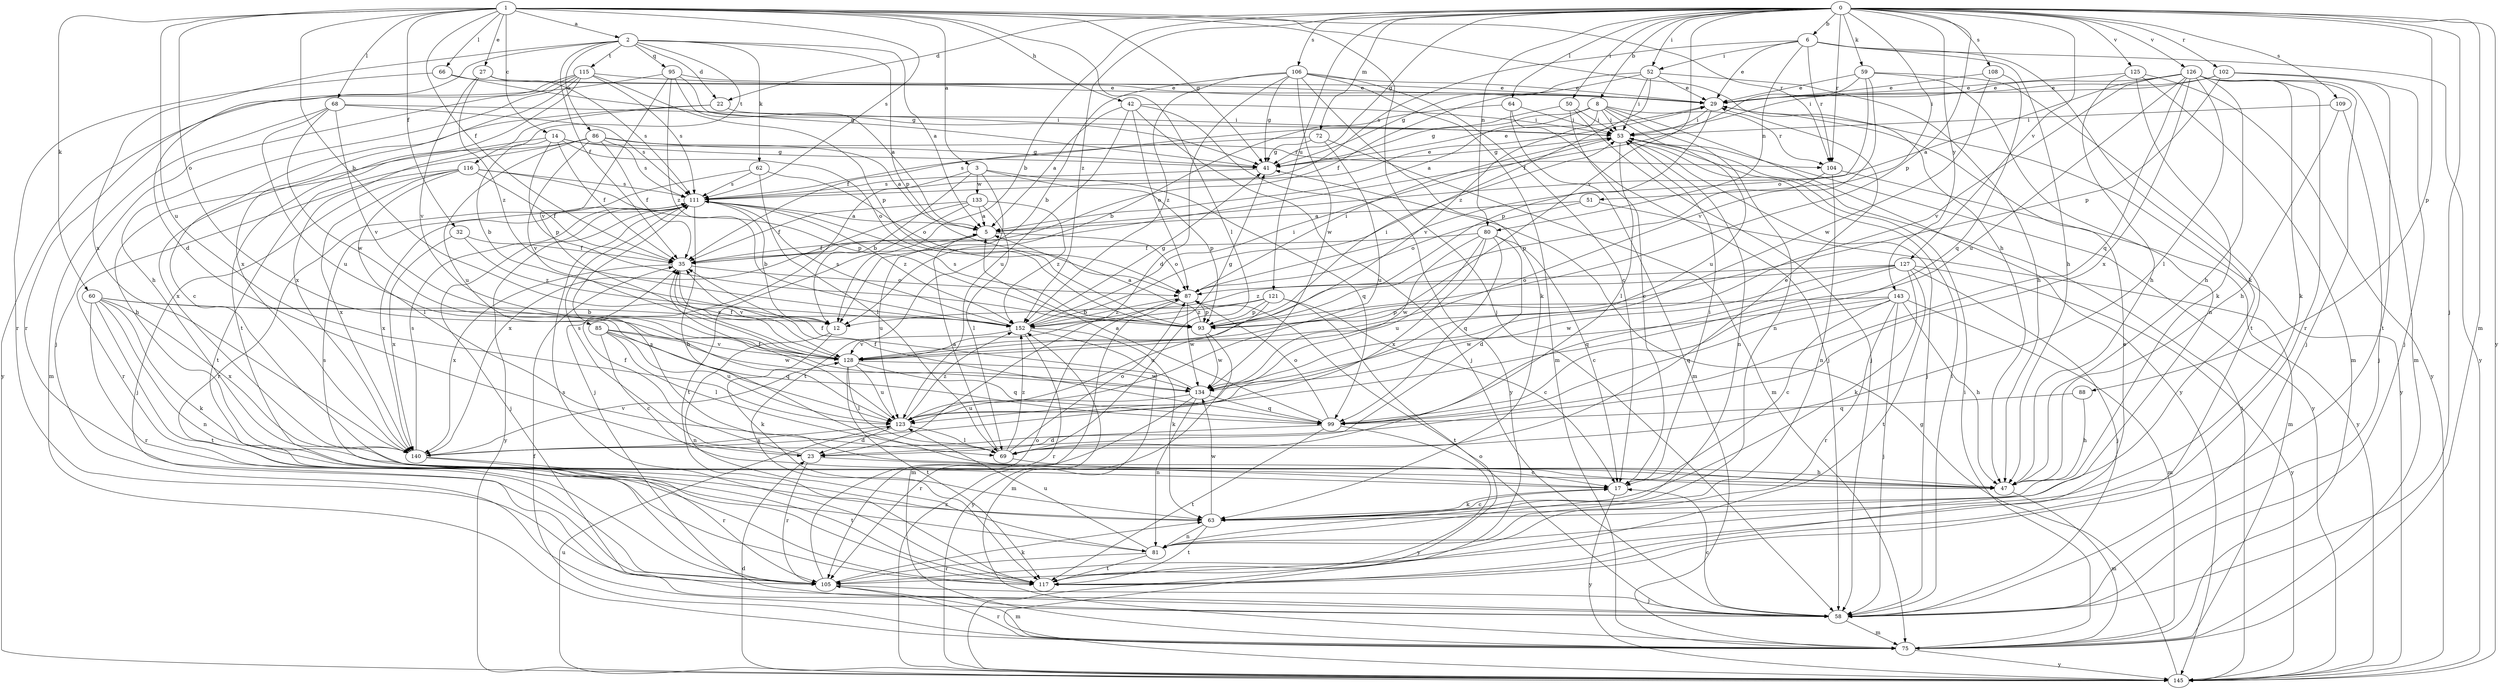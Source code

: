 strict digraph  {
0;
1;
2;
3;
5;
6;
8;
12;
14;
17;
22;
23;
27;
29;
32;
35;
41;
42;
47;
50;
51;
52;
53;
58;
59;
60;
62;
63;
64;
66;
68;
69;
72;
75;
80;
81;
85;
86;
87;
88;
93;
95;
99;
102;
104;
105;
106;
108;
109;
111;
115;
116;
117;
121;
123;
125;
126;
127;
128;
133;
134;
140;
143;
145;
152;
0 -> 6  [label=b];
0 -> 8  [label=b];
0 -> 12  [label=b];
0 -> 22  [label=d];
0 -> 41  [label=g];
0 -> 50  [label=i];
0 -> 51  [label=i];
0 -> 52  [label=i];
0 -> 58  [label=j];
0 -> 59  [label=k];
0 -> 64  [label=l];
0 -> 72  [label=m];
0 -> 75  [label=m];
0 -> 80  [label=n];
0 -> 88  [label=p];
0 -> 93  [label=p];
0 -> 102  [label=r];
0 -> 104  [label=r];
0 -> 106  [label=s];
0 -> 108  [label=s];
0 -> 109  [label=s];
0 -> 121  [label=u];
0 -> 125  [label=v];
0 -> 126  [label=v];
0 -> 127  [label=v];
0 -> 128  [label=v];
0 -> 143  [label=y];
0 -> 145  [label=y];
0 -> 152  [label=z];
1 -> 2  [label=a];
1 -> 3  [label=a];
1 -> 12  [label=b];
1 -> 14  [label=c];
1 -> 27  [label=e];
1 -> 32  [label=f];
1 -> 35  [label=f];
1 -> 41  [label=g];
1 -> 42  [label=h];
1 -> 47  [label=h];
1 -> 58  [label=j];
1 -> 60  [label=k];
1 -> 66  [label=l];
1 -> 68  [label=l];
1 -> 69  [label=l];
1 -> 85  [label=o];
1 -> 104  [label=r];
1 -> 111  [label=s];
1 -> 123  [label=u];
2 -> 5  [label=a];
2 -> 22  [label=d];
2 -> 23  [label=d];
2 -> 35  [label=f];
2 -> 62  [label=k];
2 -> 86  [label=o];
2 -> 93  [label=p];
2 -> 95  [label=q];
2 -> 115  [label=t];
2 -> 116  [label=t];
2 -> 140  [label=x];
3 -> 12  [label=b];
3 -> 58  [label=j];
3 -> 93  [label=p];
3 -> 99  [label=q];
3 -> 117  [label=t];
3 -> 133  [label=w];
5 -> 35  [label=f];
5 -> 87  [label=o];
5 -> 123  [label=u];
6 -> 29  [label=e];
6 -> 47  [label=h];
6 -> 52  [label=i];
6 -> 63  [label=k];
6 -> 80  [label=n];
6 -> 104  [label=r];
6 -> 111  [label=s];
6 -> 145  [label=y];
8 -> 5  [label=a];
8 -> 41  [label=g];
8 -> 53  [label=i];
8 -> 81  [label=n];
8 -> 104  [label=r];
8 -> 123  [label=u];
8 -> 128  [label=v];
8 -> 145  [label=y];
12 -> 63  [label=k];
12 -> 81  [label=n];
14 -> 12  [label=b];
14 -> 35  [label=f];
14 -> 41  [label=g];
14 -> 87  [label=o];
14 -> 93  [label=p];
14 -> 104  [label=r];
14 -> 140  [label=x];
17 -> 53  [label=i];
17 -> 63  [label=k];
17 -> 145  [label=y];
22 -> 17  [label=c];
22 -> 53  [label=i];
22 -> 140  [label=x];
23 -> 17  [label=c];
23 -> 35  [label=f];
23 -> 105  [label=r];
23 -> 111  [label=s];
27 -> 29  [label=e];
27 -> 111  [label=s];
27 -> 128  [label=v];
27 -> 152  [label=z];
29 -> 53  [label=i];
29 -> 93  [label=p];
29 -> 145  [label=y];
32 -> 35  [label=f];
32 -> 140  [label=x];
32 -> 152  [label=z];
35 -> 87  [label=o];
35 -> 128  [label=v];
35 -> 140  [label=x];
41 -> 29  [label=e];
41 -> 111  [label=s];
42 -> 5  [label=a];
42 -> 53  [label=i];
42 -> 58  [label=j];
42 -> 87  [label=o];
42 -> 123  [label=u];
42 -> 145  [label=y];
47 -> 75  [label=m];
47 -> 111  [label=s];
50 -> 17  [label=c];
50 -> 35  [label=f];
50 -> 53  [label=i];
50 -> 58  [label=j];
51 -> 5  [label=a];
51 -> 75  [label=m];
51 -> 87  [label=o];
52 -> 29  [label=e];
52 -> 35  [label=f];
52 -> 41  [label=g];
52 -> 47  [label=h];
52 -> 53  [label=i];
52 -> 152  [label=z];
53 -> 41  [label=g];
53 -> 58  [label=j];
53 -> 69  [label=l];
53 -> 81  [label=n];
53 -> 145  [label=y];
58 -> 17  [label=c];
58 -> 53  [label=i];
58 -> 75  [label=m];
58 -> 87  [label=o];
59 -> 29  [label=e];
59 -> 35  [label=f];
59 -> 81  [label=n];
59 -> 87  [label=o];
59 -> 117  [label=t];
59 -> 128  [label=v];
60 -> 12  [label=b];
60 -> 63  [label=k];
60 -> 81  [label=n];
60 -> 105  [label=r];
60 -> 117  [label=t];
60 -> 140  [label=x];
60 -> 152  [label=z];
62 -> 69  [label=l];
62 -> 87  [label=o];
62 -> 105  [label=r];
62 -> 111  [label=s];
63 -> 17  [label=c];
63 -> 81  [label=n];
63 -> 111  [label=s];
63 -> 117  [label=t];
63 -> 134  [label=w];
64 -> 12  [label=b];
64 -> 53  [label=i];
64 -> 58  [label=j];
64 -> 75  [label=m];
66 -> 29  [label=e];
66 -> 41  [label=g];
66 -> 105  [label=r];
68 -> 53  [label=i];
68 -> 75  [label=m];
68 -> 111  [label=s];
68 -> 123  [label=u];
68 -> 128  [label=v];
68 -> 134  [label=w];
69 -> 5  [label=a];
69 -> 29  [label=e];
69 -> 47  [label=h];
69 -> 87  [label=o];
69 -> 152  [label=z];
72 -> 41  [label=g];
72 -> 75  [label=m];
72 -> 111  [label=s];
72 -> 123  [label=u];
75 -> 35  [label=f];
75 -> 53  [label=i];
75 -> 105  [label=r];
75 -> 145  [label=y];
80 -> 17  [label=c];
80 -> 23  [label=d];
80 -> 35  [label=f];
80 -> 99  [label=q];
80 -> 123  [label=u];
80 -> 134  [label=w];
80 -> 140  [label=x];
81 -> 105  [label=r];
81 -> 117  [label=t];
81 -> 123  [label=u];
85 -> 17  [label=c];
85 -> 69  [label=l];
85 -> 99  [label=q];
85 -> 123  [label=u];
85 -> 128  [label=v];
85 -> 134  [label=w];
86 -> 5  [label=a];
86 -> 35  [label=f];
86 -> 41  [label=g];
86 -> 47  [label=h];
86 -> 111  [label=s];
86 -> 117  [label=t];
86 -> 123  [label=u];
86 -> 128  [label=v];
87 -> 53  [label=i];
87 -> 75  [label=m];
87 -> 93  [label=p];
87 -> 134  [label=w];
87 -> 152  [label=z];
88 -> 47  [label=h];
88 -> 99  [label=q];
93 -> 5  [label=a];
93 -> 53  [label=i];
93 -> 111  [label=s];
93 -> 134  [label=w];
93 -> 145  [label=y];
95 -> 5  [label=a];
95 -> 29  [label=e];
95 -> 41  [label=g];
95 -> 128  [label=v];
95 -> 145  [label=y];
95 -> 152  [label=z];
99 -> 5  [label=a];
99 -> 23  [label=d];
99 -> 35  [label=f];
99 -> 87  [label=o];
99 -> 117  [label=t];
99 -> 145  [label=y];
102 -> 29  [label=e];
102 -> 53  [label=i];
102 -> 58  [label=j];
102 -> 93  [label=p];
102 -> 117  [label=t];
104 -> 81  [label=n];
104 -> 93  [label=p];
104 -> 145  [label=y];
105 -> 58  [label=j];
105 -> 63  [label=k];
105 -> 75  [label=m];
105 -> 87  [label=o];
106 -> 12  [label=b];
106 -> 17  [label=c];
106 -> 23  [label=d];
106 -> 29  [label=e];
106 -> 41  [label=g];
106 -> 63  [label=k];
106 -> 75  [label=m];
106 -> 134  [label=w];
106 -> 152  [label=z];
108 -> 29  [label=e];
108 -> 99  [label=q];
108 -> 134  [label=w];
109 -> 47  [label=h];
109 -> 53  [label=i];
109 -> 58  [label=j];
111 -> 5  [label=a];
111 -> 12  [label=b];
111 -> 29  [label=e];
111 -> 47  [label=h];
111 -> 58  [label=j];
111 -> 140  [label=x];
111 -> 145  [label=y];
111 -> 152  [label=z];
115 -> 29  [label=e];
115 -> 47  [label=h];
115 -> 58  [label=j];
115 -> 93  [label=p];
115 -> 105  [label=r];
115 -> 111  [label=s];
115 -> 117  [label=t];
115 -> 140  [label=x];
116 -> 35  [label=f];
116 -> 58  [label=j];
116 -> 69  [label=l];
116 -> 93  [label=p];
116 -> 105  [label=r];
116 -> 111  [label=s];
116 -> 140  [label=x];
117 -> 29  [label=e];
117 -> 111  [label=s];
121 -> 12  [label=b];
121 -> 17  [label=c];
121 -> 93  [label=p];
121 -> 117  [label=t];
121 -> 123  [label=u];
121 -> 152  [label=z];
123 -> 23  [label=d];
123 -> 35  [label=f];
123 -> 69  [label=l];
123 -> 140  [label=x];
123 -> 152  [label=z];
125 -> 29  [label=e];
125 -> 47  [label=h];
125 -> 63  [label=k];
125 -> 75  [label=m];
125 -> 145  [label=y];
126 -> 5  [label=a];
126 -> 29  [label=e];
126 -> 47  [label=h];
126 -> 58  [label=j];
126 -> 63  [label=k];
126 -> 69  [label=l];
126 -> 75  [label=m];
126 -> 99  [label=q];
126 -> 105  [label=r];
126 -> 123  [label=u];
126 -> 128  [label=v];
126 -> 140  [label=x];
127 -> 58  [label=j];
127 -> 63  [label=k];
127 -> 87  [label=o];
127 -> 99  [label=q];
127 -> 117  [label=t];
127 -> 134  [label=w];
127 -> 145  [label=y];
127 -> 152  [label=z];
128 -> 35  [label=f];
128 -> 41  [label=g];
128 -> 69  [label=l];
128 -> 99  [label=q];
128 -> 117  [label=t];
128 -> 123  [label=u];
128 -> 134  [label=w];
133 -> 5  [label=a];
133 -> 35  [label=f];
133 -> 69  [label=l];
133 -> 117  [label=t];
133 -> 140  [label=x];
133 -> 152  [label=z];
134 -> 35  [label=f];
134 -> 81  [label=n];
134 -> 99  [label=q];
134 -> 105  [label=r];
134 -> 123  [label=u];
140 -> 105  [label=r];
140 -> 111  [label=s];
140 -> 117  [label=t];
140 -> 128  [label=v];
143 -> 17  [label=c];
143 -> 47  [label=h];
143 -> 58  [label=j];
143 -> 75  [label=m];
143 -> 93  [label=p];
143 -> 99  [label=q];
143 -> 105  [label=r];
143 -> 134  [label=w];
145 -> 23  [label=d];
145 -> 41  [label=g];
145 -> 53  [label=i];
145 -> 123  [label=u];
145 -> 152  [label=z];
152 -> 41  [label=g];
152 -> 53  [label=i];
152 -> 63  [label=k];
152 -> 75  [label=m];
152 -> 105  [label=r];
152 -> 111  [label=s];
152 -> 128  [label=v];
}
